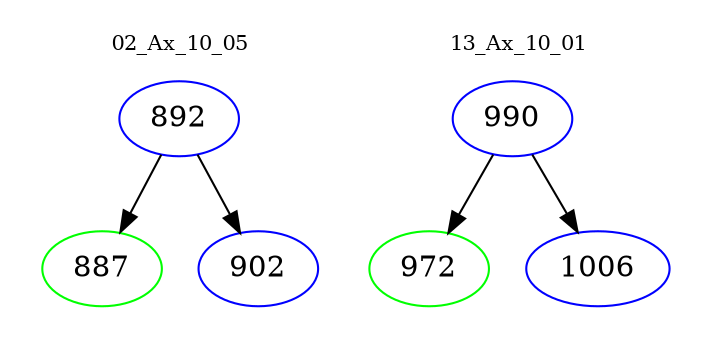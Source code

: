 digraph{
subgraph cluster_0 {
color = white
label = "02_Ax_10_05";
fontsize=10;
T0_892 [label="892", color="blue"]
T0_892 -> T0_887 [color="black"]
T0_887 [label="887", color="green"]
T0_892 -> T0_902 [color="black"]
T0_902 [label="902", color="blue"]
}
subgraph cluster_1 {
color = white
label = "13_Ax_10_01";
fontsize=10;
T1_990 [label="990", color="blue"]
T1_990 -> T1_972 [color="black"]
T1_972 [label="972", color="green"]
T1_990 -> T1_1006 [color="black"]
T1_1006 [label="1006", color="blue"]
}
}
